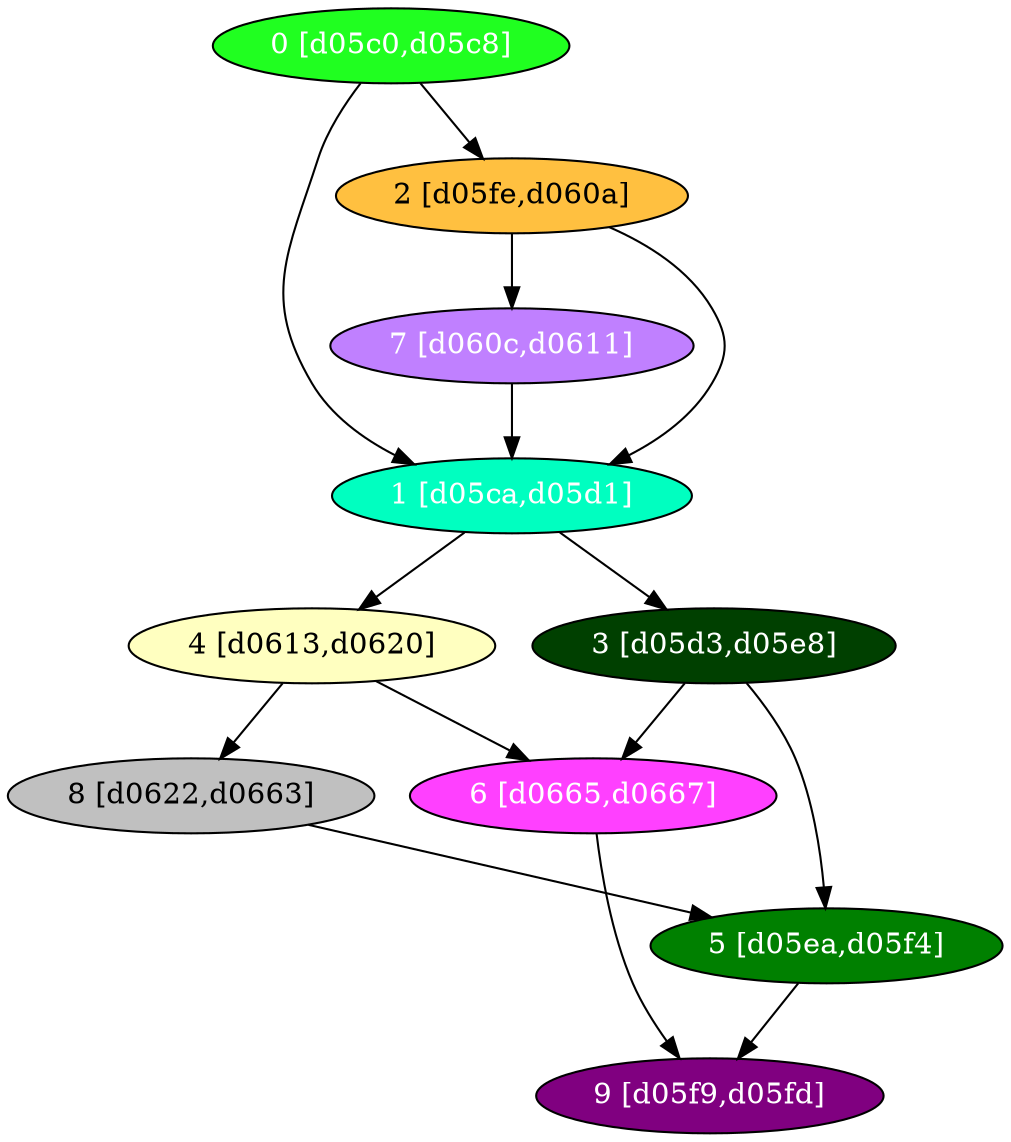 diGraph libnss3{
	libnss3_0  [style=filled fillcolor="#20FF20" fontcolor="#ffffff" shape=oval label="0 [d05c0,d05c8]"]
	libnss3_1  [style=filled fillcolor="#00FFC0" fontcolor="#ffffff" shape=oval label="1 [d05ca,d05d1]"]
	libnss3_2  [style=filled fillcolor="#FFC040" fontcolor="#000000" shape=oval label="2 [d05fe,d060a]"]
	libnss3_3  [style=filled fillcolor="#004000" fontcolor="#ffffff" shape=oval label="3 [d05d3,d05e8]"]
	libnss3_4  [style=filled fillcolor="#FFFFC0" fontcolor="#000000" shape=oval label="4 [d0613,d0620]"]
	libnss3_5  [style=filled fillcolor="#008000" fontcolor="#ffffff" shape=oval label="5 [d05ea,d05f4]"]
	libnss3_6  [style=filled fillcolor="#FF40FF" fontcolor="#ffffff" shape=oval label="6 [d0665,d0667]"]
	libnss3_7  [style=filled fillcolor="#C080FF" fontcolor="#ffffff" shape=oval label="7 [d060c,d0611]"]
	libnss3_8  [style=filled fillcolor="#C0C0C0" fontcolor="#000000" shape=oval label="8 [d0622,d0663]"]
	libnss3_9  [style=filled fillcolor="#800080" fontcolor="#ffffff" shape=oval label="9 [d05f9,d05fd]"]

	libnss3_0 -> libnss3_1
	libnss3_0 -> libnss3_2
	libnss3_1 -> libnss3_3
	libnss3_1 -> libnss3_4
	libnss3_2 -> libnss3_1
	libnss3_2 -> libnss3_7
	libnss3_3 -> libnss3_5
	libnss3_3 -> libnss3_6
	libnss3_4 -> libnss3_6
	libnss3_4 -> libnss3_8
	libnss3_5 -> libnss3_9
	libnss3_6 -> libnss3_9
	libnss3_7 -> libnss3_1
	libnss3_8 -> libnss3_5
}